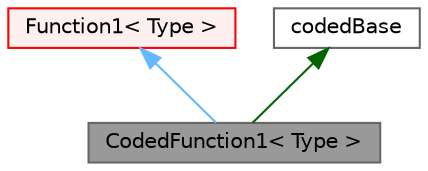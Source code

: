 digraph "CodedFunction1&lt; Type &gt;"
{
 // LATEX_PDF_SIZE
  bgcolor="transparent";
  edge [fontname=Helvetica,fontsize=10,labelfontname=Helvetica,labelfontsize=10];
  node [fontname=Helvetica,fontsize=10,shape=box,height=0.2,width=0.4];
  Node1 [id="Node000001",label="CodedFunction1\< Type \>",height=0.2,width=0.4,color="gray40", fillcolor="grey60", style="filled", fontcolor="black",tooltip="Function1 with the code supplied by an on-the-fly compiled C++ expression."];
  Node2 -> Node1 [id="edge1_Node000001_Node000002",dir="back",color="steelblue1",style="solid",tooltip=" "];
  Node2 [id="Node000002",label="Function1\< Type \>",height=0.2,width=0.4,color="red", fillcolor="#FFF0F0", style="filled",URL="$classFoam_1_1Function1.html",tooltip="Top level data entry class for use in dictionaries. Provides a mechanism to specify a variable as a c..."];
  Node5 -> Node1 [id="edge2_Node000001_Node000005",dir="back",color="darkgreen",style="solid",tooltip=" "];
  Node5 [id="Node000005",label="codedBase",height=0.2,width=0.4,color="gray40", fillcolor="white", style="filled",URL="$classFoam_1_1codedBase.html",tooltip="Base class for function objects and boundary conditions using dynamic code that provides methods for ..."];
}
